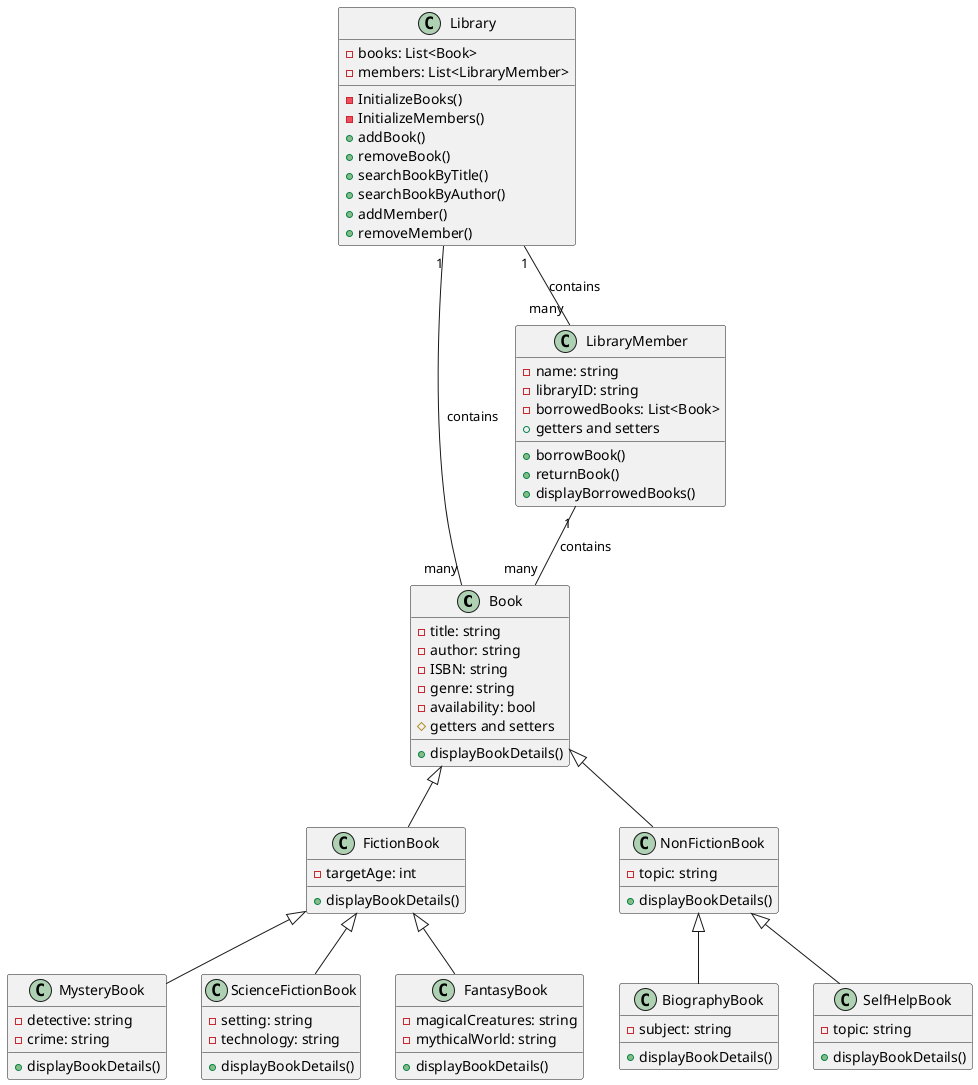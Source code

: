 @startuml

Book <|-- FictionBook
Book <|-- NonFictionBook
FictionBook <|-- MysteryBook
FictionBook <|-- ScienceFictionBook
FictionBook <|-- FantasyBook
NonFictionBook <|-- BiographyBook
NonFictionBook <|-- SelfHelpBook
LibraryMember "1" -- "many" Book :contains
Library "1" -- "many" Book :contains
Library "1" -- "many" LibraryMember :contains

class Library {
  - books: List<Book>
  - members: List<LibraryMember>
  - InitializeBooks()
  - InitializeMembers()
  + addBook()
  + removeBook()
  + searchBookByTitle()
  + searchBookByAuthor()
  + addMember()
  + removeMember()
}

class Book {
  - title: string
  - author: string
  - ISBN: string
  - genre: string
  - availability: bool
  # getters and setters
  + displayBookDetails()
}

class FictionBook {
  - targetAge: int
  + displayBookDetails()
}

class NonFictionBook {
  - topic: string
  + displayBookDetails()
}

class MysteryBook {
  - detective: string
  - crime: string
  + displayBookDetails()
}

class ScienceFictionBook {
  - setting: string
  - technology: string
  + displayBookDetails()
}

class FantasyBook {
  - magicalCreatures: string
  - mythicalWorld: string
  + displayBookDetails()
}

class BiographyBook {
  - subject: string
  + displayBookDetails()
}

class SelfHelpBook {
  - topic: string
  + displayBookDetails()
}

class LibraryMember {
  - name: string
  - libraryID: string
  - borrowedBooks: List<Book>
  + getters and setters
  + borrowBook()
  + returnBook()
  + displayBorrowedBooks()
}


@enduml

